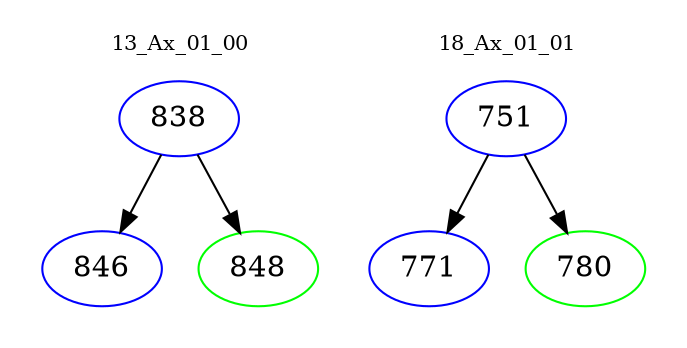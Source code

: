 digraph{
subgraph cluster_0 {
color = white
label = "13_Ax_01_00";
fontsize=10;
T0_838 [label="838", color="blue"]
T0_838 -> T0_846 [color="black"]
T0_846 [label="846", color="blue"]
T0_838 -> T0_848 [color="black"]
T0_848 [label="848", color="green"]
}
subgraph cluster_1 {
color = white
label = "18_Ax_01_01";
fontsize=10;
T1_751 [label="751", color="blue"]
T1_751 -> T1_771 [color="black"]
T1_771 [label="771", color="blue"]
T1_751 -> T1_780 [color="black"]
T1_780 [label="780", color="green"]
}
}
